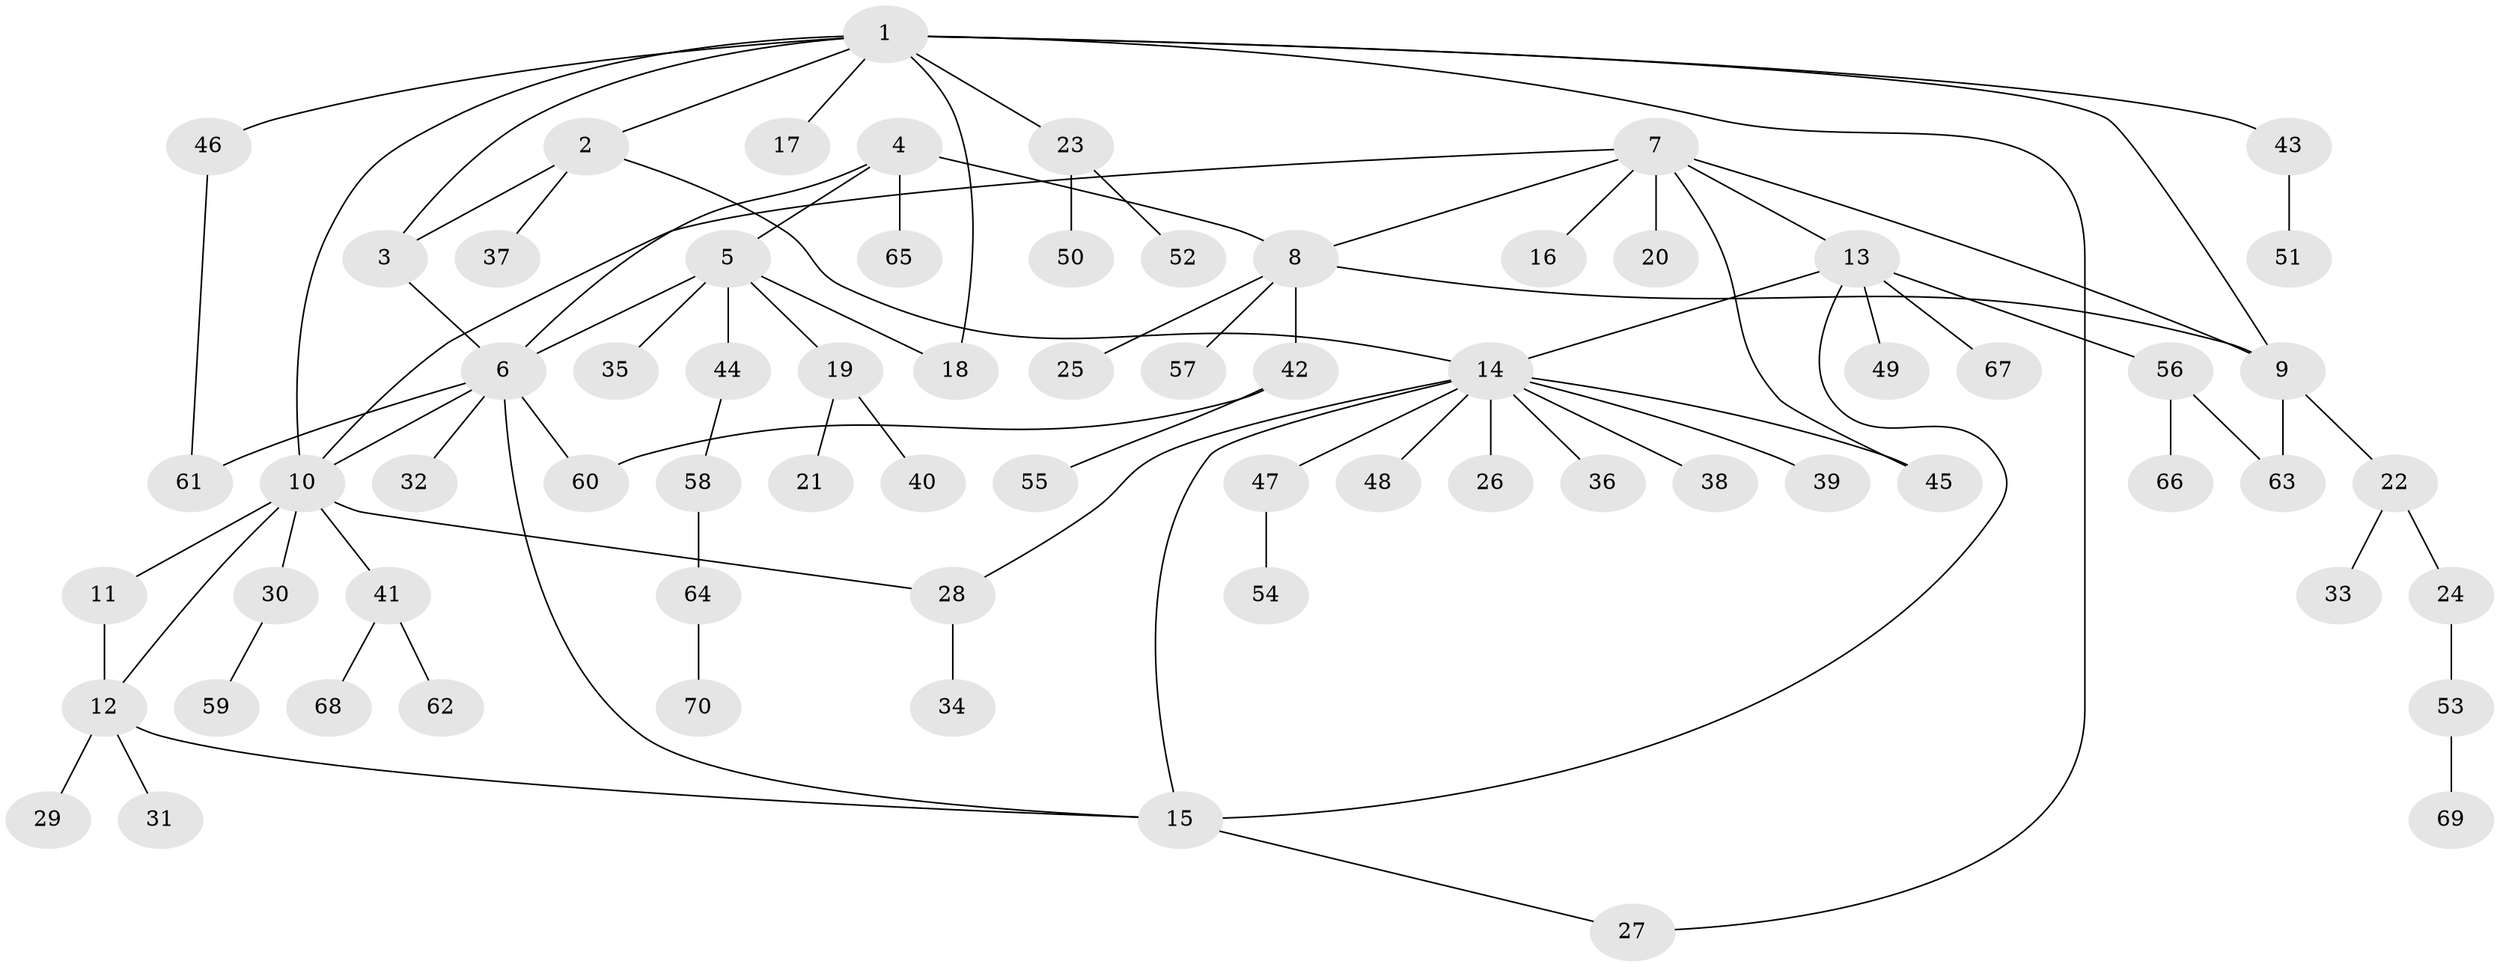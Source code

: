 // coarse degree distribution, {8: 0.0425531914893617, 4: 0.0425531914893617, 3: 0.0425531914893617, 6: 0.0425531914893617, 7: 0.0425531914893617, 5: 0.06382978723404255, 11: 0.02127659574468085, 2: 0.19148936170212766, 1: 0.5106382978723404}
// Generated by graph-tools (version 1.1) at 2025/24/03/03/25 07:24:17]
// undirected, 70 vertices, 87 edges
graph export_dot {
graph [start="1"]
  node [color=gray90,style=filled];
  1;
  2;
  3;
  4;
  5;
  6;
  7;
  8;
  9;
  10;
  11;
  12;
  13;
  14;
  15;
  16;
  17;
  18;
  19;
  20;
  21;
  22;
  23;
  24;
  25;
  26;
  27;
  28;
  29;
  30;
  31;
  32;
  33;
  34;
  35;
  36;
  37;
  38;
  39;
  40;
  41;
  42;
  43;
  44;
  45;
  46;
  47;
  48;
  49;
  50;
  51;
  52;
  53;
  54;
  55;
  56;
  57;
  58;
  59;
  60;
  61;
  62;
  63;
  64;
  65;
  66;
  67;
  68;
  69;
  70;
  1 -- 2;
  1 -- 3;
  1 -- 9;
  1 -- 10;
  1 -- 17;
  1 -- 18;
  1 -- 23;
  1 -- 27;
  1 -- 43;
  1 -- 46;
  2 -- 3;
  2 -- 14;
  2 -- 37;
  3 -- 6;
  4 -- 5;
  4 -- 6;
  4 -- 8;
  4 -- 65;
  5 -- 6;
  5 -- 18;
  5 -- 19;
  5 -- 35;
  5 -- 44;
  6 -- 10;
  6 -- 15;
  6 -- 32;
  6 -- 60;
  6 -- 61;
  7 -- 8;
  7 -- 9;
  7 -- 10;
  7 -- 13;
  7 -- 16;
  7 -- 20;
  7 -- 45;
  8 -- 9;
  8 -- 25;
  8 -- 42;
  8 -- 57;
  9 -- 22;
  9 -- 63;
  10 -- 11;
  10 -- 12;
  10 -- 28;
  10 -- 30;
  10 -- 41;
  11 -- 12;
  12 -- 15;
  12 -- 29;
  12 -- 31;
  13 -- 14;
  13 -- 15;
  13 -- 49;
  13 -- 56;
  13 -- 67;
  14 -- 15;
  14 -- 26;
  14 -- 28;
  14 -- 36;
  14 -- 38;
  14 -- 39;
  14 -- 45;
  14 -- 47;
  14 -- 48;
  15 -- 27;
  19 -- 21;
  19 -- 40;
  22 -- 24;
  22 -- 33;
  23 -- 50;
  23 -- 52;
  24 -- 53;
  28 -- 34;
  30 -- 59;
  41 -- 62;
  41 -- 68;
  42 -- 55;
  42 -- 60;
  43 -- 51;
  44 -- 58;
  46 -- 61;
  47 -- 54;
  53 -- 69;
  56 -- 63;
  56 -- 66;
  58 -- 64;
  64 -- 70;
}

